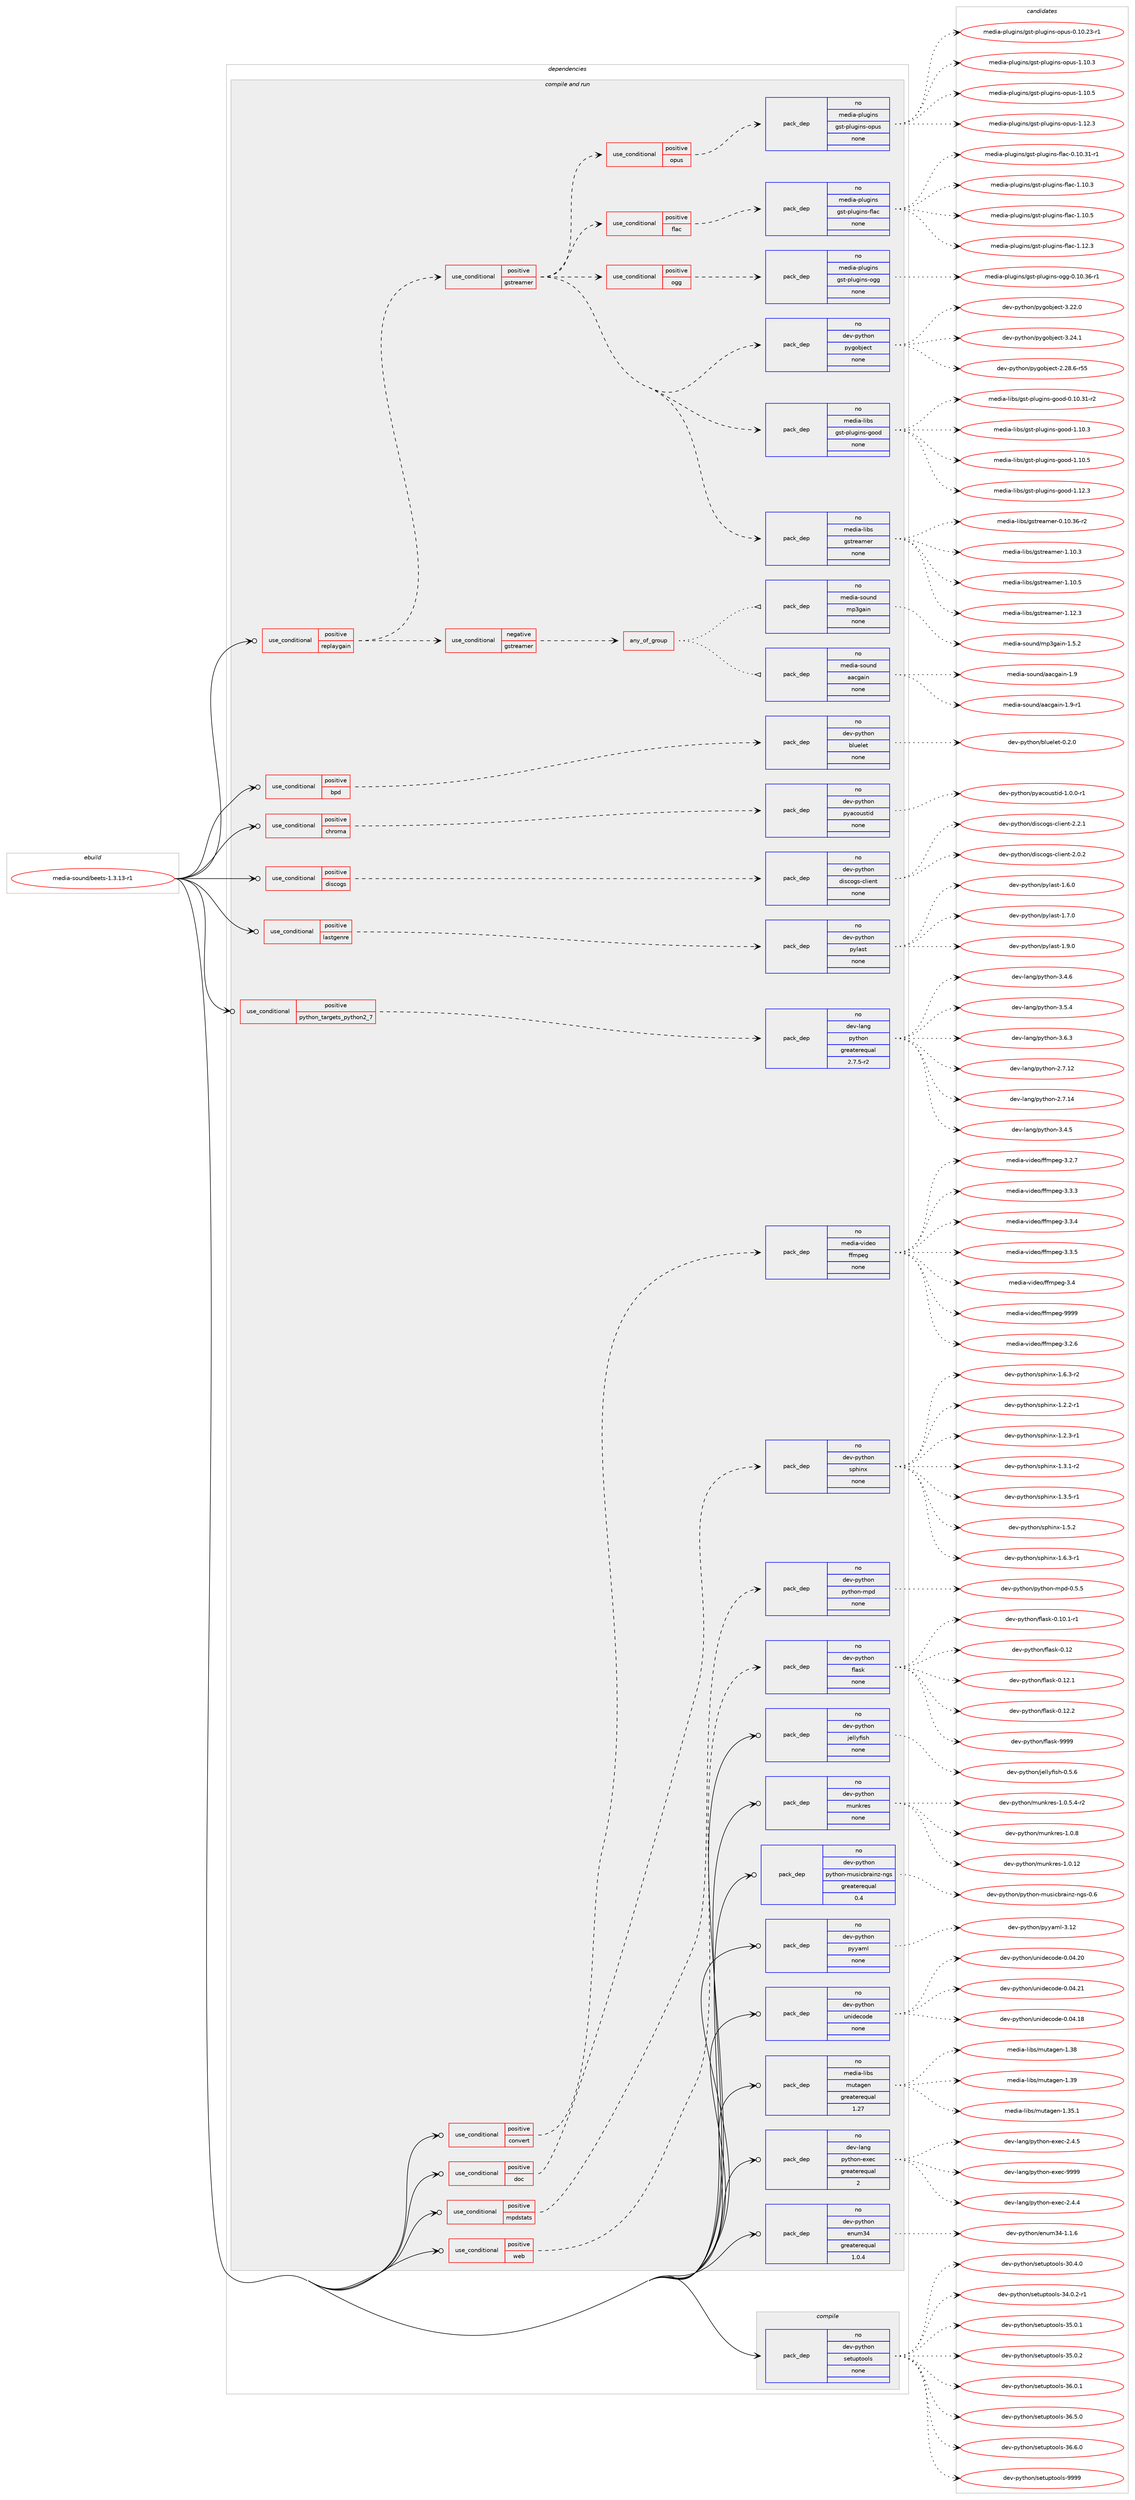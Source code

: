 digraph prolog {

# *************
# Graph options
# *************

newrank=true;
concentrate=true;
compound=true;
graph [rankdir=LR,fontname=Helvetica,fontsize=10,ranksep=1.5];#, ranksep=2.5, nodesep=0.2];
edge  [arrowhead=vee];
node  [fontname=Helvetica,fontsize=10];

# **********
# The ebuild
# **********

subgraph cluster_leftcol {
color=gray;
rank=same;
label=<<i>ebuild</i>>;
id [label="media-sound/beets-1.3.13-r1", color=red, width=4, href="../media-sound/beets-1.3.13-r1.svg"];
}

# ****************
# The dependencies
# ****************

subgraph cluster_midcol {
color=gray;
label=<<i>dependencies</i>>;
subgraph cluster_compile {
fillcolor="#eeeeee";
style=filled;
label=<<i>compile</i>>;
subgraph pack280181 {
dependency379222 [label=<<TABLE BORDER="0" CELLBORDER="1" CELLSPACING="0" CELLPADDING="4" WIDTH="220"><TR><TD ROWSPAN="6" CELLPADDING="30">pack_dep</TD></TR><TR><TD WIDTH="110">no</TD></TR><TR><TD>dev-python</TD></TR><TR><TD>setuptools</TD></TR><TR><TD>none</TD></TR><TR><TD></TD></TR></TABLE>>, shape=none, color=blue];
}
id:e -> dependency379222:w [weight=20,style="solid",arrowhead="vee"];
}
subgraph cluster_compileandrun {
fillcolor="#eeeeee";
style=filled;
label=<<i>compile and run</i>>;
subgraph cond92959 {
dependency379223 [label=<<TABLE BORDER="0" CELLBORDER="1" CELLSPACING="0" CELLPADDING="4"><TR><TD ROWSPAN="3" CELLPADDING="10">use_conditional</TD></TR><TR><TD>positive</TD></TR><TR><TD>bpd</TD></TR></TABLE>>, shape=none, color=red];
subgraph pack280182 {
dependency379224 [label=<<TABLE BORDER="0" CELLBORDER="1" CELLSPACING="0" CELLPADDING="4" WIDTH="220"><TR><TD ROWSPAN="6" CELLPADDING="30">pack_dep</TD></TR><TR><TD WIDTH="110">no</TD></TR><TR><TD>dev-python</TD></TR><TR><TD>bluelet</TD></TR><TR><TD>none</TD></TR><TR><TD></TD></TR></TABLE>>, shape=none, color=blue];
}
dependency379223:e -> dependency379224:w [weight=20,style="dashed",arrowhead="vee"];
}
id:e -> dependency379223:w [weight=20,style="solid",arrowhead="odotvee"];
subgraph cond92960 {
dependency379225 [label=<<TABLE BORDER="0" CELLBORDER="1" CELLSPACING="0" CELLPADDING="4"><TR><TD ROWSPAN="3" CELLPADDING="10">use_conditional</TD></TR><TR><TD>positive</TD></TR><TR><TD>chroma</TD></TR></TABLE>>, shape=none, color=red];
subgraph pack280183 {
dependency379226 [label=<<TABLE BORDER="0" CELLBORDER="1" CELLSPACING="0" CELLPADDING="4" WIDTH="220"><TR><TD ROWSPAN="6" CELLPADDING="30">pack_dep</TD></TR><TR><TD WIDTH="110">no</TD></TR><TR><TD>dev-python</TD></TR><TR><TD>pyacoustid</TD></TR><TR><TD>none</TD></TR><TR><TD></TD></TR></TABLE>>, shape=none, color=blue];
}
dependency379225:e -> dependency379226:w [weight=20,style="dashed",arrowhead="vee"];
}
id:e -> dependency379225:w [weight=20,style="solid",arrowhead="odotvee"];
subgraph cond92961 {
dependency379227 [label=<<TABLE BORDER="0" CELLBORDER="1" CELLSPACING="0" CELLPADDING="4"><TR><TD ROWSPAN="3" CELLPADDING="10">use_conditional</TD></TR><TR><TD>positive</TD></TR><TR><TD>convert</TD></TR></TABLE>>, shape=none, color=red];
subgraph pack280184 {
dependency379228 [label=<<TABLE BORDER="0" CELLBORDER="1" CELLSPACING="0" CELLPADDING="4" WIDTH="220"><TR><TD ROWSPAN="6" CELLPADDING="30">pack_dep</TD></TR><TR><TD WIDTH="110">no</TD></TR><TR><TD>media-video</TD></TR><TR><TD>ffmpeg</TD></TR><TR><TD>none</TD></TR><TR><TD></TD></TR></TABLE>>, shape=none, color=blue];
}
dependency379227:e -> dependency379228:w [weight=20,style="dashed",arrowhead="vee"];
}
id:e -> dependency379227:w [weight=20,style="solid",arrowhead="odotvee"];
subgraph cond92962 {
dependency379229 [label=<<TABLE BORDER="0" CELLBORDER="1" CELLSPACING="0" CELLPADDING="4"><TR><TD ROWSPAN="3" CELLPADDING="10">use_conditional</TD></TR><TR><TD>positive</TD></TR><TR><TD>discogs</TD></TR></TABLE>>, shape=none, color=red];
subgraph pack280185 {
dependency379230 [label=<<TABLE BORDER="0" CELLBORDER="1" CELLSPACING="0" CELLPADDING="4" WIDTH="220"><TR><TD ROWSPAN="6" CELLPADDING="30">pack_dep</TD></TR><TR><TD WIDTH="110">no</TD></TR><TR><TD>dev-python</TD></TR><TR><TD>discogs-client</TD></TR><TR><TD>none</TD></TR><TR><TD></TD></TR></TABLE>>, shape=none, color=blue];
}
dependency379229:e -> dependency379230:w [weight=20,style="dashed",arrowhead="vee"];
}
id:e -> dependency379229:w [weight=20,style="solid",arrowhead="odotvee"];
subgraph cond92963 {
dependency379231 [label=<<TABLE BORDER="0" CELLBORDER="1" CELLSPACING="0" CELLPADDING="4"><TR><TD ROWSPAN="3" CELLPADDING="10">use_conditional</TD></TR><TR><TD>positive</TD></TR><TR><TD>doc</TD></TR></TABLE>>, shape=none, color=red];
subgraph pack280186 {
dependency379232 [label=<<TABLE BORDER="0" CELLBORDER="1" CELLSPACING="0" CELLPADDING="4" WIDTH="220"><TR><TD ROWSPAN="6" CELLPADDING="30">pack_dep</TD></TR><TR><TD WIDTH="110">no</TD></TR><TR><TD>dev-python</TD></TR><TR><TD>sphinx</TD></TR><TR><TD>none</TD></TR><TR><TD></TD></TR></TABLE>>, shape=none, color=blue];
}
dependency379231:e -> dependency379232:w [weight=20,style="dashed",arrowhead="vee"];
}
id:e -> dependency379231:w [weight=20,style="solid",arrowhead="odotvee"];
subgraph cond92964 {
dependency379233 [label=<<TABLE BORDER="0" CELLBORDER="1" CELLSPACING="0" CELLPADDING="4"><TR><TD ROWSPAN="3" CELLPADDING="10">use_conditional</TD></TR><TR><TD>positive</TD></TR><TR><TD>lastgenre</TD></TR></TABLE>>, shape=none, color=red];
subgraph pack280187 {
dependency379234 [label=<<TABLE BORDER="0" CELLBORDER="1" CELLSPACING="0" CELLPADDING="4" WIDTH="220"><TR><TD ROWSPAN="6" CELLPADDING="30">pack_dep</TD></TR><TR><TD WIDTH="110">no</TD></TR><TR><TD>dev-python</TD></TR><TR><TD>pylast</TD></TR><TR><TD>none</TD></TR><TR><TD></TD></TR></TABLE>>, shape=none, color=blue];
}
dependency379233:e -> dependency379234:w [weight=20,style="dashed",arrowhead="vee"];
}
id:e -> dependency379233:w [weight=20,style="solid",arrowhead="odotvee"];
subgraph cond92965 {
dependency379235 [label=<<TABLE BORDER="0" CELLBORDER="1" CELLSPACING="0" CELLPADDING="4"><TR><TD ROWSPAN="3" CELLPADDING="10">use_conditional</TD></TR><TR><TD>positive</TD></TR><TR><TD>mpdstats</TD></TR></TABLE>>, shape=none, color=red];
subgraph pack280188 {
dependency379236 [label=<<TABLE BORDER="0" CELLBORDER="1" CELLSPACING="0" CELLPADDING="4" WIDTH="220"><TR><TD ROWSPAN="6" CELLPADDING="30">pack_dep</TD></TR><TR><TD WIDTH="110">no</TD></TR><TR><TD>dev-python</TD></TR><TR><TD>python-mpd</TD></TR><TR><TD>none</TD></TR><TR><TD></TD></TR></TABLE>>, shape=none, color=blue];
}
dependency379235:e -> dependency379236:w [weight=20,style="dashed",arrowhead="vee"];
}
id:e -> dependency379235:w [weight=20,style="solid",arrowhead="odotvee"];
subgraph cond92966 {
dependency379237 [label=<<TABLE BORDER="0" CELLBORDER="1" CELLSPACING="0" CELLPADDING="4"><TR><TD ROWSPAN="3" CELLPADDING="10">use_conditional</TD></TR><TR><TD>positive</TD></TR><TR><TD>python_targets_python2_7</TD></TR></TABLE>>, shape=none, color=red];
subgraph pack280189 {
dependency379238 [label=<<TABLE BORDER="0" CELLBORDER="1" CELLSPACING="0" CELLPADDING="4" WIDTH="220"><TR><TD ROWSPAN="6" CELLPADDING="30">pack_dep</TD></TR><TR><TD WIDTH="110">no</TD></TR><TR><TD>dev-lang</TD></TR><TR><TD>python</TD></TR><TR><TD>greaterequal</TD></TR><TR><TD>2.7.5-r2</TD></TR></TABLE>>, shape=none, color=blue];
}
dependency379237:e -> dependency379238:w [weight=20,style="dashed",arrowhead="vee"];
}
id:e -> dependency379237:w [weight=20,style="solid",arrowhead="odotvee"];
subgraph cond92967 {
dependency379239 [label=<<TABLE BORDER="0" CELLBORDER="1" CELLSPACING="0" CELLPADDING="4"><TR><TD ROWSPAN="3" CELLPADDING="10">use_conditional</TD></TR><TR><TD>positive</TD></TR><TR><TD>replaygain</TD></TR></TABLE>>, shape=none, color=red];
subgraph cond92968 {
dependency379240 [label=<<TABLE BORDER="0" CELLBORDER="1" CELLSPACING="0" CELLPADDING="4"><TR><TD ROWSPAN="3" CELLPADDING="10">use_conditional</TD></TR><TR><TD>positive</TD></TR><TR><TD>gstreamer</TD></TR></TABLE>>, shape=none, color=red];
subgraph pack280190 {
dependency379241 [label=<<TABLE BORDER="0" CELLBORDER="1" CELLSPACING="0" CELLPADDING="4" WIDTH="220"><TR><TD ROWSPAN="6" CELLPADDING="30">pack_dep</TD></TR><TR><TD WIDTH="110">no</TD></TR><TR><TD>media-libs</TD></TR><TR><TD>gstreamer</TD></TR><TR><TD>none</TD></TR><TR><TD></TD></TR></TABLE>>, shape=none, color=blue];
}
dependency379240:e -> dependency379241:w [weight=20,style="dashed",arrowhead="vee"];
subgraph pack280191 {
dependency379242 [label=<<TABLE BORDER="0" CELLBORDER="1" CELLSPACING="0" CELLPADDING="4" WIDTH="220"><TR><TD ROWSPAN="6" CELLPADDING="30">pack_dep</TD></TR><TR><TD WIDTH="110">no</TD></TR><TR><TD>media-libs</TD></TR><TR><TD>gst-plugins-good</TD></TR><TR><TD>none</TD></TR><TR><TD></TD></TR></TABLE>>, shape=none, color=blue];
}
dependency379240:e -> dependency379242:w [weight=20,style="dashed",arrowhead="vee"];
subgraph pack280192 {
dependency379243 [label=<<TABLE BORDER="0" CELLBORDER="1" CELLSPACING="0" CELLPADDING="4" WIDTH="220"><TR><TD ROWSPAN="6" CELLPADDING="30">pack_dep</TD></TR><TR><TD WIDTH="110">no</TD></TR><TR><TD>dev-python</TD></TR><TR><TD>pygobject</TD></TR><TR><TD>none</TD></TR><TR><TD></TD></TR></TABLE>>, shape=none, color=blue];
}
dependency379240:e -> dependency379243:w [weight=20,style="dashed",arrowhead="vee"];
subgraph cond92969 {
dependency379244 [label=<<TABLE BORDER="0" CELLBORDER="1" CELLSPACING="0" CELLPADDING="4"><TR><TD ROWSPAN="3" CELLPADDING="10">use_conditional</TD></TR><TR><TD>positive</TD></TR><TR><TD>ogg</TD></TR></TABLE>>, shape=none, color=red];
subgraph pack280193 {
dependency379245 [label=<<TABLE BORDER="0" CELLBORDER="1" CELLSPACING="0" CELLPADDING="4" WIDTH="220"><TR><TD ROWSPAN="6" CELLPADDING="30">pack_dep</TD></TR><TR><TD WIDTH="110">no</TD></TR><TR><TD>media-plugins</TD></TR><TR><TD>gst-plugins-ogg</TD></TR><TR><TD>none</TD></TR><TR><TD></TD></TR></TABLE>>, shape=none, color=blue];
}
dependency379244:e -> dependency379245:w [weight=20,style="dashed",arrowhead="vee"];
}
dependency379240:e -> dependency379244:w [weight=20,style="dashed",arrowhead="vee"];
subgraph cond92970 {
dependency379246 [label=<<TABLE BORDER="0" CELLBORDER="1" CELLSPACING="0" CELLPADDING="4"><TR><TD ROWSPAN="3" CELLPADDING="10">use_conditional</TD></TR><TR><TD>positive</TD></TR><TR><TD>flac</TD></TR></TABLE>>, shape=none, color=red];
subgraph pack280194 {
dependency379247 [label=<<TABLE BORDER="0" CELLBORDER="1" CELLSPACING="0" CELLPADDING="4" WIDTH="220"><TR><TD ROWSPAN="6" CELLPADDING="30">pack_dep</TD></TR><TR><TD WIDTH="110">no</TD></TR><TR><TD>media-plugins</TD></TR><TR><TD>gst-plugins-flac</TD></TR><TR><TD>none</TD></TR><TR><TD></TD></TR></TABLE>>, shape=none, color=blue];
}
dependency379246:e -> dependency379247:w [weight=20,style="dashed",arrowhead="vee"];
}
dependency379240:e -> dependency379246:w [weight=20,style="dashed",arrowhead="vee"];
subgraph cond92971 {
dependency379248 [label=<<TABLE BORDER="0" CELLBORDER="1" CELLSPACING="0" CELLPADDING="4"><TR><TD ROWSPAN="3" CELLPADDING="10">use_conditional</TD></TR><TR><TD>positive</TD></TR><TR><TD>opus</TD></TR></TABLE>>, shape=none, color=red];
subgraph pack280195 {
dependency379249 [label=<<TABLE BORDER="0" CELLBORDER="1" CELLSPACING="0" CELLPADDING="4" WIDTH="220"><TR><TD ROWSPAN="6" CELLPADDING="30">pack_dep</TD></TR><TR><TD WIDTH="110">no</TD></TR><TR><TD>media-plugins</TD></TR><TR><TD>gst-plugins-opus</TD></TR><TR><TD>none</TD></TR><TR><TD></TD></TR></TABLE>>, shape=none, color=blue];
}
dependency379248:e -> dependency379249:w [weight=20,style="dashed",arrowhead="vee"];
}
dependency379240:e -> dependency379248:w [weight=20,style="dashed",arrowhead="vee"];
}
dependency379239:e -> dependency379240:w [weight=20,style="dashed",arrowhead="vee"];
subgraph cond92972 {
dependency379250 [label=<<TABLE BORDER="0" CELLBORDER="1" CELLSPACING="0" CELLPADDING="4"><TR><TD ROWSPAN="3" CELLPADDING="10">use_conditional</TD></TR><TR><TD>negative</TD></TR><TR><TD>gstreamer</TD></TR></TABLE>>, shape=none, color=red];
subgraph any5921 {
dependency379251 [label=<<TABLE BORDER="0" CELLBORDER="1" CELLSPACING="0" CELLPADDING="4"><TR><TD CELLPADDING="10">any_of_group</TD></TR></TABLE>>, shape=none, color=red];subgraph pack280196 {
dependency379252 [label=<<TABLE BORDER="0" CELLBORDER="1" CELLSPACING="0" CELLPADDING="4" WIDTH="220"><TR><TD ROWSPAN="6" CELLPADDING="30">pack_dep</TD></TR><TR><TD WIDTH="110">no</TD></TR><TR><TD>media-sound</TD></TR><TR><TD>mp3gain</TD></TR><TR><TD>none</TD></TR><TR><TD></TD></TR></TABLE>>, shape=none, color=blue];
}
dependency379251:e -> dependency379252:w [weight=20,style="dotted",arrowhead="oinv"];
subgraph pack280197 {
dependency379253 [label=<<TABLE BORDER="0" CELLBORDER="1" CELLSPACING="0" CELLPADDING="4" WIDTH="220"><TR><TD ROWSPAN="6" CELLPADDING="30">pack_dep</TD></TR><TR><TD WIDTH="110">no</TD></TR><TR><TD>media-sound</TD></TR><TR><TD>aacgain</TD></TR><TR><TD>none</TD></TR><TR><TD></TD></TR></TABLE>>, shape=none, color=blue];
}
dependency379251:e -> dependency379253:w [weight=20,style="dotted",arrowhead="oinv"];
}
dependency379250:e -> dependency379251:w [weight=20,style="dashed",arrowhead="vee"];
}
dependency379239:e -> dependency379250:w [weight=20,style="dashed",arrowhead="vee"];
}
id:e -> dependency379239:w [weight=20,style="solid",arrowhead="odotvee"];
subgraph cond92973 {
dependency379254 [label=<<TABLE BORDER="0" CELLBORDER="1" CELLSPACING="0" CELLPADDING="4"><TR><TD ROWSPAN="3" CELLPADDING="10">use_conditional</TD></TR><TR><TD>positive</TD></TR><TR><TD>web</TD></TR></TABLE>>, shape=none, color=red];
subgraph pack280198 {
dependency379255 [label=<<TABLE BORDER="0" CELLBORDER="1" CELLSPACING="0" CELLPADDING="4" WIDTH="220"><TR><TD ROWSPAN="6" CELLPADDING="30">pack_dep</TD></TR><TR><TD WIDTH="110">no</TD></TR><TR><TD>dev-python</TD></TR><TR><TD>flask</TD></TR><TR><TD>none</TD></TR><TR><TD></TD></TR></TABLE>>, shape=none, color=blue];
}
dependency379254:e -> dependency379255:w [weight=20,style="dashed",arrowhead="vee"];
}
id:e -> dependency379254:w [weight=20,style="solid",arrowhead="odotvee"];
subgraph pack280199 {
dependency379256 [label=<<TABLE BORDER="0" CELLBORDER="1" CELLSPACING="0" CELLPADDING="4" WIDTH="220"><TR><TD ROWSPAN="6" CELLPADDING="30">pack_dep</TD></TR><TR><TD WIDTH="110">no</TD></TR><TR><TD>dev-lang</TD></TR><TR><TD>python-exec</TD></TR><TR><TD>greaterequal</TD></TR><TR><TD>2</TD></TR></TABLE>>, shape=none, color=blue];
}
id:e -> dependency379256:w [weight=20,style="solid",arrowhead="odotvee"];
subgraph pack280200 {
dependency379257 [label=<<TABLE BORDER="0" CELLBORDER="1" CELLSPACING="0" CELLPADDING="4" WIDTH="220"><TR><TD ROWSPAN="6" CELLPADDING="30">pack_dep</TD></TR><TR><TD WIDTH="110">no</TD></TR><TR><TD>dev-python</TD></TR><TR><TD>enum34</TD></TR><TR><TD>greaterequal</TD></TR><TR><TD>1.0.4</TD></TR></TABLE>>, shape=none, color=blue];
}
id:e -> dependency379257:w [weight=20,style="solid",arrowhead="odotvee"];
subgraph pack280201 {
dependency379258 [label=<<TABLE BORDER="0" CELLBORDER="1" CELLSPACING="0" CELLPADDING="4" WIDTH="220"><TR><TD ROWSPAN="6" CELLPADDING="30">pack_dep</TD></TR><TR><TD WIDTH="110">no</TD></TR><TR><TD>dev-python</TD></TR><TR><TD>jellyfish</TD></TR><TR><TD>none</TD></TR><TR><TD></TD></TR></TABLE>>, shape=none, color=blue];
}
id:e -> dependency379258:w [weight=20,style="solid",arrowhead="odotvee"];
subgraph pack280202 {
dependency379259 [label=<<TABLE BORDER="0" CELLBORDER="1" CELLSPACING="0" CELLPADDING="4" WIDTH="220"><TR><TD ROWSPAN="6" CELLPADDING="30">pack_dep</TD></TR><TR><TD WIDTH="110">no</TD></TR><TR><TD>dev-python</TD></TR><TR><TD>munkres</TD></TR><TR><TD>none</TD></TR><TR><TD></TD></TR></TABLE>>, shape=none, color=blue];
}
id:e -> dependency379259:w [weight=20,style="solid",arrowhead="odotvee"];
subgraph pack280203 {
dependency379260 [label=<<TABLE BORDER="0" CELLBORDER="1" CELLSPACING="0" CELLPADDING="4" WIDTH="220"><TR><TD ROWSPAN="6" CELLPADDING="30">pack_dep</TD></TR><TR><TD WIDTH="110">no</TD></TR><TR><TD>dev-python</TD></TR><TR><TD>python-musicbrainz-ngs</TD></TR><TR><TD>greaterequal</TD></TR><TR><TD>0.4</TD></TR></TABLE>>, shape=none, color=blue];
}
id:e -> dependency379260:w [weight=20,style="solid",arrowhead="odotvee"];
subgraph pack280204 {
dependency379261 [label=<<TABLE BORDER="0" CELLBORDER="1" CELLSPACING="0" CELLPADDING="4" WIDTH="220"><TR><TD ROWSPAN="6" CELLPADDING="30">pack_dep</TD></TR><TR><TD WIDTH="110">no</TD></TR><TR><TD>dev-python</TD></TR><TR><TD>pyyaml</TD></TR><TR><TD>none</TD></TR><TR><TD></TD></TR></TABLE>>, shape=none, color=blue];
}
id:e -> dependency379261:w [weight=20,style="solid",arrowhead="odotvee"];
subgraph pack280205 {
dependency379262 [label=<<TABLE BORDER="0" CELLBORDER="1" CELLSPACING="0" CELLPADDING="4" WIDTH="220"><TR><TD ROWSPAN="6" CELLPADDING="30">pack_dep</TD></TR><TR><TD WIDTH="110">no</TD></TR><TR><TD>dev-python</TD></TR><TR><TD>unidecode</TD></TR><TR><TD>none</TD></TR><TR><TD></TD></TR></TABLE>>, shape=none, color=blue];
}
id:e -> dependency379262:w [weight=20,style="solid",arrowhead="odotvee"];
subgraph pack280206 {
dependency379263 [label=<<TABLE BORDER="0" CELLBORDER="1" CELLSPACING="0" CELLPADDING="4" WIDTH="220"><TR><TD ROWSPAN="6" CELLPADDING="30">pack_dep</TD></TR><TR><TD WIDTH="110">no</TD></TR><TR><TD>media-libs</TD></TR><TR><TD>mutagen</TD></TR><TR><TD>greaterequal</TD></TR><TR><TD>1.27</TD></TR></TABLE>>, shape=none, color=blue];
}
id:e -> dependency379263:w [weight=20,style="solid",arrowhead="odotvee"];
}
subgraph cluster_run {
fillcolor="#eeeeee";
style=filled;
label=<<i>run</i>>;
}
}

# **************
# The candidates
# **************

subgraph cluster_choices {
rank=same;
color=gray;
label=<<i>candidates</i>>;

subgraph choice280181 {
color=black;
nodesep=1;
choice100101118451121211161041111104711510111611711211611111110811545514846524648 [label="dev-python/setuptools-30.4.0", color=red, width=4,href="../dev-python/setuptools-30.4.0.svg"];
choice1001011184511212111610411111047115101116117112116111111108115455152464846504511449 [label="dev-python/setuptools-34.0.2-r1", color=red, width=4,href="../dev-python/setuptools-34.0.2-r1.svg"];
choice100101118451121211161041111104711510111611711211611111110811545515346484649 [label="dev-python/setuptools-35.0.1", color=red, width=4,href="../dev-python/setuptools-35.0.1.svg"];
choice100101118451121211161041111104711510111611711211611111110811545515346484650 [label="dev-python/setuptools-35.0.2", color=red, width=4,href="../dev-python/setuptools-35.0.2.svg"];
choice100101118451121211161041111104711510111611711211611111110811545515446484649 [label="dev-python/setuptools-36.0.1", color=red, width=4,href="../dev-python/setuptools-36.0.1.svg"];
choice100101118451121211161041111104711510111611711211611111110811545515446534648 [label="dev-python/setuptools-36.5.0", color=red, width=4,href="../dev-python/setuptools-36.5.0.svg"];
choice100101118451121211161041111104711510111611711211611111110811545515446544648 [label="dev-python/setuptools-36.6.0", color=red, width=4,href="../dev-python/setuptools-36.6.0.svg"];
choice10010111845112121116104111110471151011161171121161111111081154557575757 [label="dev-python/setuptools-9999", color=red, width=4,href="../dev-python/setuptools-9999.svg"];
dependency379222:e -> choice100101118451121211161041111104711510111611711211611111110811545514846524648:w [style=dotted,weight="100"];
dependency379222:e -> choice1001011184511212111610411111047115101116117112116111111108115455152464846504511449:w [style=dotted,weight="100"];
dependency379222:e -> choice100101118451121211161041111104711510111611711211611111110811545515346484649:w [style=dotted,weight="100"];
dependency379222:e -> choice100101118451121211161041111104711510111611711211611111110811545515346484650:w [style=dotted,weight="100"];
dependency379222:e -> choice100101118451121211161041111104711510111611711211611111110811545515446484649:w [style=dotted,weight="100"];
dependency379222:e -> choice100101118451121211161041111104711510111611711211611111110811545515446534648:w [style=dotted,weight="100"];
dependency379222:e -> choice100101118451121211161041111104711510111611711211611111110811545515446544648:w [style=dotted,weight="100"];
dependency379222:e -> choice10010111845112121116104111110471151011161171121161111111081154557575757:w [style=dotted,weight="100"];
}
subgraph choice280182 {
color=black;
nodesep=1;
choice100101118451121211161041111104798108117101108101116454846504648 [label="dev-python/bluelet-0.2.0", color=red, width=4,href="../dev-python/bluelet-0.2.0.svg"];
dependency379224:e -> choice100101118451121211161041111104798108117101108101116454846504648:w [style=dotted,weight="100"];
}
subgraph choice280183 {
color=black;
nodesep=1;
choice100101118451121211161041111104711212197991111171151161051004549464846484511449 [label="dev-python/pyacoustid-1.0.0-r1", color=red, width=4,href="../dev-python/pyacoustid-1.0.0-r1.svg"];
dependency379226:e -> choice100101118451121211161041111104711212197991111171151161051004549464846484511449:w [style=dotted,weight="100"];
}
subgraph choice280184 {
color=black;
nodesep=1;
choice109101100105974511810510010111147102102109112101103455146504654 [label="media-video/ffmpeg-3.2.6", color=red, width=4,href="../media-video/ffmpeg-3.2.6.svg"];
choice109101100105974511810510010111147102102109112101103455146504655 [label="media-video/ffmpeg-3.2.7", color=red, width=4,href="../media-video/ffmpeg-3.2.7.svg"];
choice109101100105974511810510010111147102102109112101103455146514651 [label="media-video/ffmpeg-3.3.3", color=red, width=4,href="../media-video/ffmpeg-3.3.3.svg"];
choice109101100105974511810510010111147102102109112101103455146514652 [label="media-video/ffmpeg-3.3.4", color=red, width=4,href="../media-video/ffmpeg-3.3.4.svg"];
choice109101100105974511810510010111147102102109112101103455146514653 [label="media-video/ffmpeg-3.3.5", color=red, width=4,href="../media-video/ffmpeg-3.3.5.svg"];
choice10910110010597451181051001011114710210210911210110345514652 [label="media-video/ffmpeg-3.4", color=red, width=4,href="../media-video/ffmpeg-3.4.svg"];
choice1091011001059745118105100101111471021021091121011034557575757 [label="media-video/ffmpeg-9999", color=red, width=4,href="../media-video/ffmpeg-9999.svg"];
dependency379228:e -> choice109101100105974511810510010111147102102109112101103455146504654:w [style=dotted,weight="100"];
dependency379228:e -> choice109101100105974511810510010111147102102109112101103455146504655:w [style=dotted,weight="100"];
dependency379228:e -> choice109101100105974511810510010111147102102109112101103455146514651:w [style=dotted,weight="100"];
dependency379228:e -> choice109101100105974511810510010111147102102109112101103455146514652:w [style=dotted,weight="100"];
dependency379228:e -> choice109101100105974511810510010111147102102109112101103455146514653:w [style=dotted,weight="100"];
dependency379228:e -> choice10910110010597451181051001011114710210210911210110345514652:w [style=dotted,weight="100"];
dependency379228:e -> choice1091011001059745118105100101111471021021091121011034557575757:w [style=dotted,weight="100"];
}
subgraph choice280185 {
color=black;
nodesep=1;
choice1001011184511212111610411111047100105115991111031154599108105101110116455046484650 [label="dev-python/discogs-client-2.0.2", color=red, width=4,href="../dev-python/discogs-client-2.0.2.svg"];
choice1001011184511212111610411111047100105115991111031154599108105101110116455046504649 [label="dev-python/discogs-client-2.2.1", color=red, width=4,href="../dev-python/discogs-client-2.2.1.svg"];
dependency379230:e -> choice1001011184511212111610411111047100105115991111031154599108105101110116455046484650:w [style=dotted,weight="100"];
dependency379230:e -> choice1001011184511212111610411111047100105115991111031154599108105101110116455046504649:w [style=dotted,weight="100"];
}
subgraph choice280186 {
color=black;
nodesep=1;
choice10010111845112121116104111110471151121041051101204549465046504511449 [label="dev-python/sphinx-1.2.2-r1", color=red, width=4,href="../dev-python/sphinx-1.2.2-r1.svg"];
choice10010111845112121116104111110471151121041051101204549465046514511449 [label="dev-python/sphinx-1.2.3-r1", color=red, width=4,href="../dev-python/sphinx-1.2.3-r1.svg"];
choice10010111845112121116104111110471151121041051101204549465146494511450 [label="dev-python/sphinx-1.3.1-r2", color=red, width=4,href="../dev-python/sphinx-1.3.1-r2.svg"];
choice10010111845112121116104111110471151121041051101204549465146534511449 [label="dev-python/sphinx-1.3.5-r1", color=red, width=4,href="../dev-python/sphinx-1.3.5-r1.svg"];
choice1001011184511212111610411111047115112104105110120454946534650 [label="dev-python/sphinx-1.5.2", color=red, width=4,href="../dev-python/sphinx-1.5.2.svg"];
choice10010111845112121116104111110471151121041051101204549465446514511449 [label="dev-python/sphinx-1.6.3-r1", color=red, width=4,href="../dev-python/sphinx-1.6.3-r1.svg"];
choice10010111845112121116104111110471151121041051101204549465446514511450 [label="dev-python/sphinx-1.6.3-r2", color=red, width=4,href="../dev-python/sphinx-1.6.3-r2.svg"];
dependency379232:e -> choice10010111845112121116104111110471151121041051101204549465046504511449:w [style=dotted,weight="100"];
dependency379232:e -> choice10010111845112121116104111110471151121041051101204549465046514511449:w [style=dotted,weight="100"];
dependency379232:e -> choice10010111845112121116104111110471151121041051101204549465146494511450:w [style=dotted,weight="100"];
dependency379232:e -> choice10010111845112121116104111110471151121041051101204549465146534511449:w [style=dotted,weight="100"];
dependency379232:e -> choice1001011184511212111610411111047115112104105110120454946534650:w [style=dotted,weight="100"];
dependency379232:e -> choice10010111845112121116104111110471151121041051101204549465446514511449:w [style=dotted,weight="100"];
dependency379232:e -> choice10010111845112121116104111110471151121041051101204549465446514511450:w [style=dotted,weight="100"];
}
subgraph choice280187 {
color=black;
nodesep=1;
choice100101118451121211161041111104711212110897115116454946544648 [label="dev-python/pylast-1.6.0", color=red, width=4,href="../dev-python/pylast-1.6.0.svg"];
choice100101118451121211161041111104711212110897115116454946554648 [label="dev-python/pylast-1.7.0", color=red, width=4,href="../dev-python/pylast-1.7.0.svg"];
choice100101118451121211161041111104711212110897115116454946574648 [label="dev-python/pylast-1.9.0", color=red, width=4,href="../dev-python/pylast-1.9.0.svg"];
dependency379234:e -> choice100101118451121211161041111104711212110897115116454946544648:w [style=dotted,weight="100"];
dependency379234:e -> choice100101118451121211161041111104711212110897115116454946554648:w [style=dotted,weight="100"];
dependency379234:e -> choice100101118451121211161041111104711212110897115116454946574648:w [style=dotted,weight="100"];
}
subgraph choice280188 {
color=black;
nodesep=1;
choice100101118451121211161041111104711212111610411111045109112100454846534653 [label="dev-python/python-mpd-0.5.5", color=red, width=4,href="../dev-python/python-mpd-0.5.5.svg"];
dependency379236:e -> choice100101118451121211161041111104711212111610411111045109112100454846534653:w [style=dotted,weight="100"];
}
subgraph choice280189 {
color=black;
nodesep=1;
choice10010111845108971101034711212111610411111045504655464950 [label="dev-lang/python-2.7.12", color=red, width=4,href="../dev-lang/python-2.7.12.svg"];
choice10010111845108971101034711212111610411111045504655464952 [label="dev-lang/python-2.7.14", color=red, width=4,href="../dev-lang/python-2.7.14.svg"];
choice100101118451089711010347112121116104111110455146524653 [label="dev-lang/python-3.4.5", color=red, width=4,href="../dev-lang/python-3.4.5.svg"];
choice100101118451089711010347112121116104111110455146524654 [label="dev-lang/python-3.4.6", color=red, width=4,href="../dev-lang/python-3.4.6.svg"];
choice100101118451089711010347112121116104111110455146534652 [label="dev-lang/python-3.5.4", color=red, width=4,href="../dev-lang/python-3.5.4.svg"];
choice100101118451089711010347112121116104111110455146544651 [label="dev-lang/python-3.6.3", color=red, width=4,href="../dev-lang/python-3.6.3.svg"];
dependency379238:e -> choice10010111845108971101034711212111610411111045504655464950:w [style=dotted,weight="100"];
dependency379238:e -> choice10010111845108971101034711212111610411111045504655464952:w [style=dotted,weight="100"];
dependency379238:e -> choice100101118451089711010347112121116104111110455146524653:w [style=dotted,weight="100"];
dependency379238:e -> choice100101118451089711010347112121116104111110455146524654:w [style=dotted,weight="100"];
dependency379238:e -> choice100101118451089711010347112121116104111110455146534652:w [style=dotted,weight="100"];
dependency379238:e -> choice100101118451089711010347112121116104111110455146544651:w [style=dotted,weight="100"];
}
subgraph choice280190 {
color=black;
nodesep=1;
choice109101100105974510810598115471031151161141019710910111445484649484651544511450 [label="media-libs/gstreamer-0.10.36-r2", color=red, width=4,href="../media-libs/gstreamer-0.10.36-r2.svg"];
choice109101100105974510810598115471031151161141019710910111445494649484651 [label="media-libs/gstreamer-1.10.3", color=red, width=4,href="../media-libs/gstreamer-1.10.3.svg"];
choice109101100105974510810598115471031151161141019710910111445494649484653 [label="media-libs/gstreamer-1.10.5", color=red, width=4,href="../media-libs/gstreamer-1.10.5.svg"];
choice109101100105974510810598115471031151161141019710910111445494649504651 [label="media-libs/gstreamer-1.12.3", color=red, width=4,href="../media-libs/gstreamer-1.12.3.svg"];
dependency379241:e -> choice109101100105974510810598115471031151161141019710910111445484649484651544511450:w [style=dotted,weight="100"];
dependency379241:e -> choice109101100105974510810598115471031151161141019710910111445494649484651:w [style=dotted,weight="100"];
dependency379241:e -> choice109101100105974510810598115471031151161141019710910111445494649484653:w [style=dotted,weight="100"];
dependency379241:e -> choice109101100105974510810598115471031151161141019710910111445494649504651:w [style=dotted,weight="100"];
}
subgraph choice280191 {
color=black;
nodesep=1;
choice10910110010597451081059811547103115116451121081171031051101154510311111110045484649484651494511450 [label="media-libs/gst-plugins-good-0.10.31-r2", color=red, width=4,href="../media-libs/gst-plugins-good-0.10.31-r2.svg"];
choice10910110010597451081059811547103115116451121081171031051101154510311111110045494649484651 [label="media-libs/gst-plugins-good-1.10.3", color=red, width=4,href="../media-libs/gst-plugins-good-1.10.3.svg"];
choice10910110010597451081059811547103115116451121081171031051101154510311111110045494649484653 [label="media-libs/gst-plugins-good-1.10.5", color=red, width=4,href="../media-libs/gst-plugins-good-1.10.5.svg"];
choice10910110010597451081059811547103115116451121081171031051101154510311111110045494649504651 [label="media-libs/gst-plugins-good-1.12.3", color=red, width=4,href="../media-libs/gst-plugins-good-1.12.3.svg"];
dependency379242:e -> choice10910110010597451081059811547103115116451121081171031051101154510311111110045484649484651494511450:w [style=dotted,weight="100"];
dependency379242:e -> choice10910110010597451081059811547103115116451121081171031051101154510311111110045494649484651:w [style=dotted,weight="100"];
dependency379242:e -> choice10910110010597451081059811547103115116451121081171031051101154510311111110045494649484653:w [style=dotted,weight="100"];
dependency379242:e -> choice10910110010597451081059811547103115116451121081171031051101154510311111110045494649504651:w [style=dotted,weight="100"];
}
subgraph choice280192 {
color=black;
nodesep=1;
choice1001011184511212111610411111047112121103111981061019911645504650564654451145353 [label="dev-python/pygobject-2.28.6-r55", color=red, width=4,href="../dev-python/pygobject-2.28.6-r55.svg"];
choice1001011184511212111610411111047112121103111981061019911645514650504648 [label="dev-python/pygobject-3.22.0", color=red, width=4,href="../dev-python/pygobject-3.22.0.svg"];
choice1001011184511212111610411111047112121103111981061019911645514650524649 [label="dev-python/pygobject-3.24.1", color=red, width=4,href="../dev-python/pygobject-3.24.1.svg"];
dependency379243:e -> choice1001011184511212111610411111047112121103111981061019911645504650564654451145353:w [style=dotted,weight="100"];
dependency379243:e -> choice1001011184511212111610411111047112121103111981061019911645514650504648:w [style=dotted,weight="100"];
dependency379243:e -> choice1001011184511212111610411111047112121103111981061019911645514650524649:w [style=dotted,weight="100"];
}
subgraph choice280193 {
color=black;
nodesep=1;
choice109101100105974511210811710310511011547103115116451121081171031051101154511110310345484649484651544511449 [label="media-plugins/gst-plugins-ogg-0.10.36-r1", color=red, width=4,href="../media-plugins/gst-plugins-ogg-0.10.36-r1.svg"];
dependency379245:e -> choice109101100105974511210811710310511011547103115116451121081171031051101154511110310345484649484651544511449:w [style=dotted,weight="100"];
}
subgraph choice280194 {
color=black;
nodesep=1;
choice1091011001059745112108117103105110115471031151164511210811710310511011545102108979945484649484651494511449 [label="media-plugins/gst-plugins-flac-0.10.31-r1", color=red, width=4,href="../media-plugins/gst-plugins-flac-0.10.31-r1.svg"];
choice1091011001059745112108117103105110115471031151164511210811710310511011545102108979945494649484651 [label="media-plugins/gst-plugins-flac-1.10.3", color=red, width=4,href="../media-plugins/gst-plugins-flac-1.10.3.svg"];
choice1091011001059745112108117103105110115471031151164511210811710310511011545102108979945494649484653 [label="media-plugins/gst-plugins-flac-1.10.5", color=red, width=4,href="../media-plugins/gst-plugins-flac-1.10.5.svg"];
choice1091011001059745112108117103105110115471031151164511210811710310511011545102108979945494649504651 [label="media-plugins/gst-plugins-flac-1.12.3", color=red, width=4,href="../media-plugins/gst-plugins-flac-1.12.3.svg"];
dependency379247:e -> choice1091011001059745112108117103105110115471031151164511210811710310511011545102108979945484649484651494511449:w [style=dotted,weight="100"];
dependency379247:e -> choice1091011001059745112108117103105110115471031151164511210811710310511011545102108979945494649484651:w [style=dotted,weight="100"];
dependency379247:e -> choice1091011001059745112108117103105110115471031151164511210811710310511011545102108979945494649484653:w [style=dotted,weight="100"];
dependency379247:e -> choice1091011001059745112108117103105110115471031151164511210811710310511011545102108979945494649504651:w [style=dotted,weight="100"];
}
subgraph choice280195 {
color=black;
nodesep=1;
choice109101100105974511210811710310511011547103115116451121081171031051101154511111211711545484649484650514511449 [label="media-plugins/gst-plugins-opus-0.10.23-r1", color=red, width=4,href="../media-plugins/gst-plugins-opus-0.10.23-r1.svg"];
choice109101100105974511210811710310511011547103115116451121081171031051101154511111211711545494649484651 [label="media-plugins/gst-plugins-opus-1.10.3", color=red, width=4,href="../media-plugins/gst-plugins-opus-1.10.3.svg"];
choice109101100105974511210811710310511011547103115116451121081171031051101154511111211711545494649484653 [label="media-plugins/gst-plugins-opus-1.10.5", color=red, width=4,href="../media-plugins/gst-plugins-opus-1.10.5.svg"];
choice109101100105974511210811710310511011547103115116451121081171031051101154511111211711545494649504651 [label="media-plugins/gst-plugins-opus-1.12.3", color=red, width=4,href="../media-plugins/gst-plugins-opus-1.12.3.svg"];
dependency379249:e -> choice109101100105974511210811710310511011547103115116451121081171031051101154511111211711545484649484650514511449:w [style=dotted,weight="100"];
dependency379249:e -> choice109101100105974511210811710310511011547103115116451121081171031051101154511111211711545494649484651:w [style=dotted,weight="100"];
dependency379249:e -> choice109101100105974511210811710310511011547103115116451121081171031051101154511111211711545494649484653:w [style=dotted,weight="100"];
dependency379249:e -> choice109101100105974511210811710310511011547103115116451121081171031051101154511111211711545494649504651:w [style=dotted,weight="100"];
}
subgraph choice280196 {
color=black;
nodesep=1;
choice1091011001059745115111117110100471091125110397105110454946534650 [label="media-sound/mp3gain-1.5.2", color=red, width=4,href="../media-sound/mp3gain-1.5.2.svg"];
dependency379252:e -> choice1091011001059745115111117110100471091125110397105110454946534650:w [style=dotted,weight="100"];
}
subgraph choice280197 {
color=black;
nodesep=1;
choice1091011001059745115111117110100479797991039710511045494657 [label="media-sound/aacgain-1.9", color=red, width=4,href="../media-sound/aacgain-1.9.svg"];
choice10910110010597451151111171101004797979910397105110454946574511449 [label="media-sound/aacgain-1.9-r1", color=red, width=4,href="../media-sound/aacgain-1.9-r1.svg"];
dependency379253:e -> choice1091011001059745115111117110100479797991039710511045494657:w [style=dotted,weight="100"];
dependency379253:e -> choice10910110010597451151111171101004797979910397105110454946574511449:w [style=dotted,weight="100"];
}
subgraph choice280198 {
color=black;
nodesep=1;
choice100101118451121211161041111104710210897115107454846494846494511449 [label="dev-python/flask-0.10.1-r1", color=red, width=4,href="../dev-python/flask-0.10.1-r1.svg"];
choice1001011184511212111610411111047102108971151074548464950 [label="dev-python/flask-0.12", color=red, width=4,href="../dev-python/flask-0.12.svg"];
choice10010111845112121116104111110471021089711510745484649504649 [label="dev-python/flask-0.12.1", color=red, width=4,href="../dev-python/flask-0.12.1.svg"];
choice10010111845112121116104111110471021089711510745484649504650 [label="dev-python/flask-0.12.2", color=red, width=4,href="../dev-python/flask-0.12.2.svg"];
choice1001011184511212111610411111047102108971151074557575757 [label="dev-python/flask-9999", color=red, width=4,href="../dev-python/flask-9999.svg"];
dependency379255:e -> choice100101118451121211161041111104710210897115107454846494846494511449:w [style=dotted,weight="100"];
dependency379255:e -> choice1001011184511212111610411111047102108971151074548464950:w [style=dotted,weight="100"];
dependency379255:e -> choice10010111845112121116104111110471021089711510745484649504649:w [style=dotted,weight="100"];
dependency379255:e -> choice10010111845112121116104111110471021089711510745484649504650:w [style=dotted,weight="100"];
dependency379255:e -> choice1001011184511212111610411111047102108971151074557575757:w [style=dotted,weight="100"];
}
subgraph choice280199 {
color=black;
nodesep=1;
choice1001011184510897110103471121211161041111104510112010199455046524652 [label="dev-lang/python-exec-2.4.4", color=red, width=4,href="../dev-lang/python-exec-2.4.4.svg"];
choice1001011184510897110103471121211161041111104510112010199455046524653 [label="dev-lang/python-exec-2.4.5", color=red, width=4,href="../dev-lang/python-exec-2.4.5.svg"];
choice10010111845108971101034711212111610411111045101120101994557575757 [label="dev-lang/python-exec-9999", color=red, width=4,href="../dev-lang/python-exec-9999.svg"];
dependency379256:e -> choice1001011184510897110103471121211161041111104510112010199455046524652:w [style=dotted,weight="100"];
dependency379256:e -> choice1001011184510897110103471121211161041111104510112010199455046524653:w [style=dotted,weight="100"];
dependency379256:e -> choice10010111845108971101034711212111610411111045101120101994557575757:w [style=dotted,weight="100"];
}
subgraph choice280200 {
color=black;
nodesep=1;
choice10010111845112121116104111110471011101171095152454946494654 [label="dev-python/enum34-1.1.6", color=red, width=4,href="../dev-python/enum34-1.1.6.svg"];
dependency379257:e -> choice10010111845112121116104111110471011101171095152454946494654:w [style=dotted,weight="100"];
}
subgraph choice280201 {
color=black;
nodesep=1;
choice1001011184511212111610411111047106101108108121102105115104454846534654 [label="dev-python/jellyfish-0.5.6", color=red, width=4,href="../dev-python/jellyfish-0.5.6.svg"];
dependency379258:e -> choice1001011184511212111610411111047106101108108121102105115104454846534654:w [style=dotted,weight="100"];
}
subgraph choice280202 {
color=black;
nodesep=1;
choice100101118451121211161041111104710911711010711410111545494648464950 [label="dev-python/munkres-1.0.12", color=red, width=4,href="../dev-python/munkres-1.0.12.svg"];
choice100101118451121211161041111104710911711010711410111545494648465346524511450 [label="dev-python/munkres-1.0.5.4-r2", color=red, width=4,href="../dev-python/munkres-1.0.5.4-r2.svg"];
choice1001011184511212111610411111047109117110107114101115454946484656 [label="dev-python/munkres-1.0.8", color=red, width=4,href="../dev-python/munkres-1.0.8.svg"];
dependency379259:e -> choice100101118451121211161041111104710911711010711410111545494648464950:w [style=dotted,weight="100"];
dependency379259:e -> choice100101118451121211161041111104710911711010711410111545494648465346524511450:w [style=dotted,weight="100"];
dependency379259:e -> choice1001011184511212111610411111047109117110107114101115454946484656:w [style=dotted,weight="100"];
}
subgraph choice280203 {
color=black;
nodesep=1;
choice1001011184511212111610411111047112121116104111110451091171151059998114971051101224511010311545484654 [label="dev-python/python-musicbrainz-ngs-0.6", color=red, width=4,href="../dev-python/python-musicbrainz-ngs-0.6.svg"];
dependency379260:e -> choice1001011184511212111610411111047112121116104111110451091171151059998114971051101224511010311545484654:w [style=dotted,weight="100"];
}
subgraph choice280204 {
color=black;
nodesep=1;
choice1001011184511212111610411111047112121121971091084551464950 [label="dev-python/pyyaml-3.12", color=red, width=4,href="../dev-python/pyyaml-3.12.svg"];
dependency379261:e -> choice1001011184511212111610411111047112121121971091084551464950:w [style=dotted,weight="100"];
}
subgraph choice280205 {
color=black;
nodesep=1;
choice1001011184511212111610411111047117110105100101991111001014548464852464956 [label="dev-python/unidecode-0.04.18", color=red, width=4,href="../dev-python/unidecode-0.04.18.svg"];
choice1001011184511212111610411111047117110105100101991111001014548464852465048 [label="dev-python/unidecode-0.04.20", color=red, width=4,href="../dev-python/unidecode-0.04.20.svg"];
choice1001011184511212111610411111047117110105100101991111001014548464852465049 [label="dev-python/unidecode-0.04.21", color=red, width=4,href="../dev-python/unidecode-0.04.21.svg"];
dependency379262:e -> choice1001011184511212111610411111047117110105100101991111001014548464852464956:w [style=dotted,weight="100"];
dependency379262:e -> choice1001011184511212111610411111047117110105100101991111001014548464852465048:w [style=dotted,weight="100"];
dependency379262:e -> choice1001011184511212111610411111047117110105100101991111001014548464852465049:w [style=dotted,weight="100"];
}
subgraph choice280206 {
color=black;
nodesep=1;
choice109101100105974510810598115471091171169710310111045494651534649 [label="media-libs/mutagen-1.35.1", color=red, width=4,href="../media-libs/mutagen-1.35.1.svg"];
choice10910110010597451081059811547109117116971031011104549465156 [label="media-libs/mutagen-1.38", color=red, width=4,href="../media-libs/mutagen-1.38.svg"];
choice10910110010597451081059811547109117116971031011104549465157 [label="media-libs/mutagen-1.39", color=red, width=4,href="../media-libs/mutagen-1.39.svg"];
dependency379263:e -> choice109101100105974510810598115471091171169710310111045494651534649:w [style=dotted,weight="100"];
dependency379263:e -> choice10910110010597451081059811547109117116971031011104549465156:w [style=dotted,weight="100"];
dependency379263:e -> choice10910110010597451081059811547109117116971031011104549465157:w [style=dotted,weight="100"];
}
}

}
